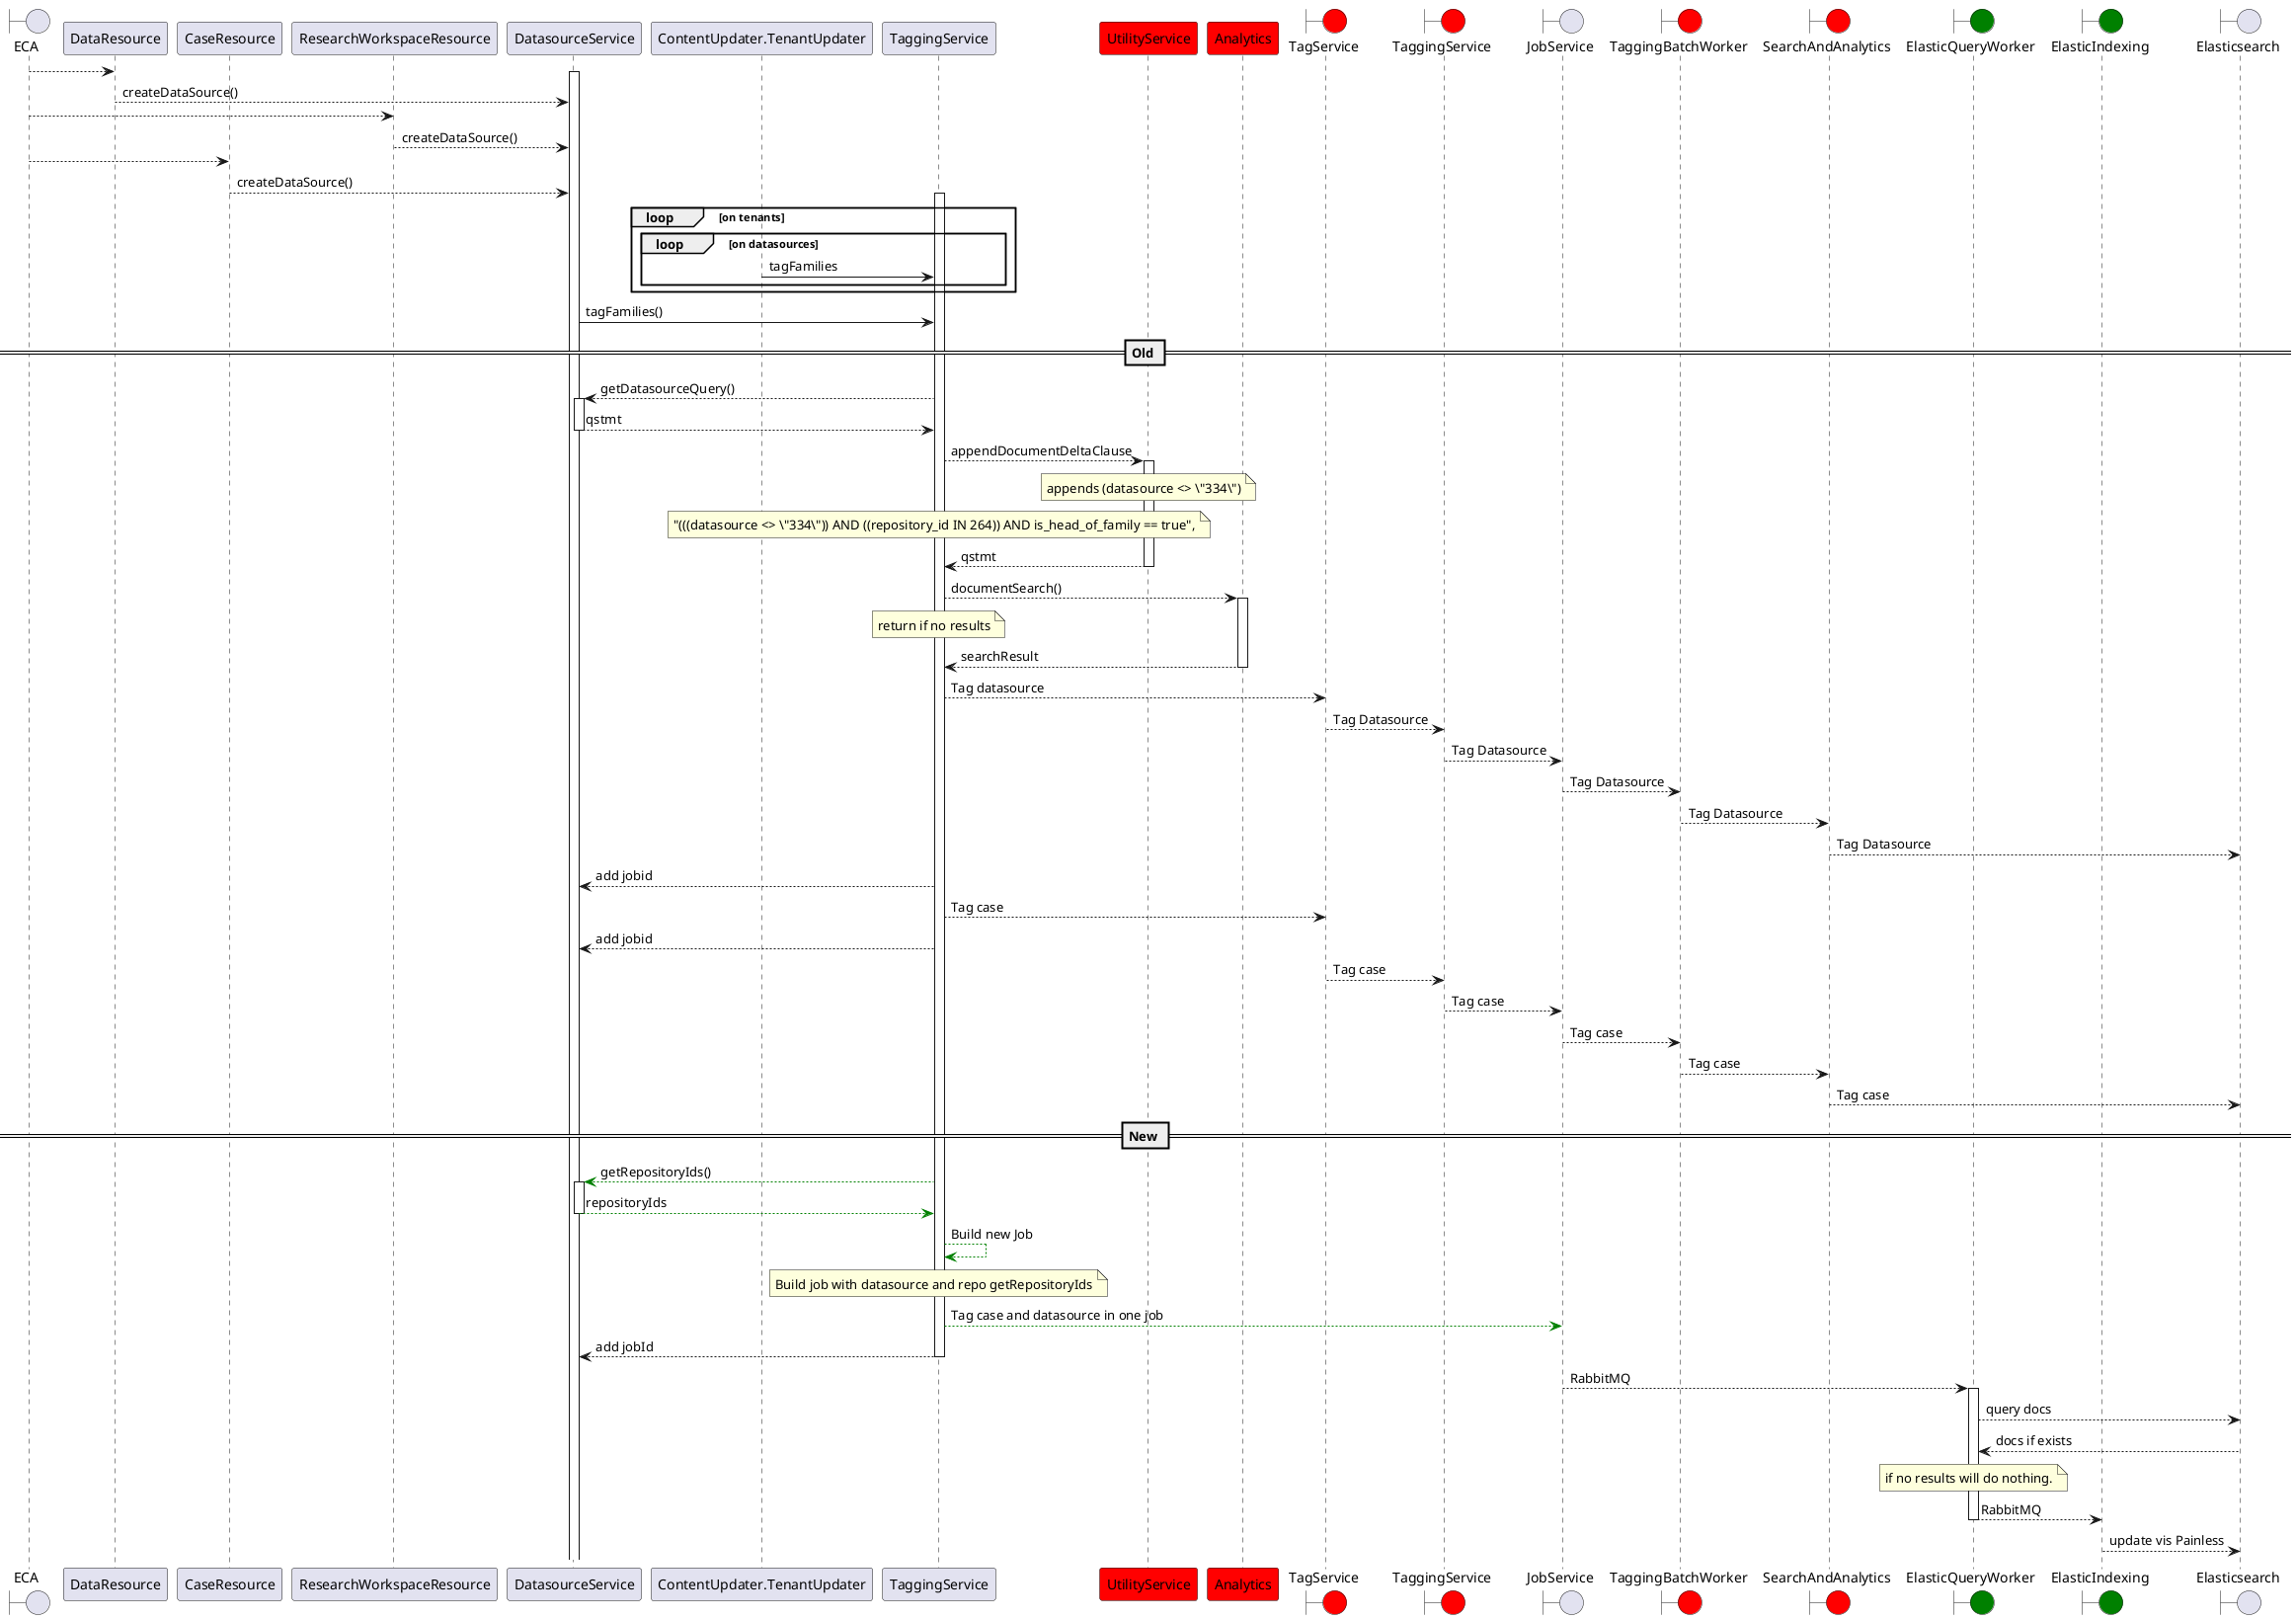 @startuml

boundary ECA as ECA
participant DataResource as DR order 5
participant CaseResource as CR order 6
participant ResearchWorkspaceResource as RWR order 8
participant DatasourceService as DS order 10
participant ContentUpdater.TenantUpdater as TU order 20
participant TaggingService as TS order 30
participant UtilityService as US order 40 #Red
participant Analytics as A order 50 #Red
boundary TagService as TSS order 60 #Red
boundary TaggingService as TSSApp order 61  #Red
boundary JobService as JSS order 100
boundary TaggingBatchWorker as TBW order 101 #Red
boundary SearchAndAnalytics as SA order 102 #Red
boundary ElasticQueryWorker as EQ order 110 #Green
boundary ElasticIndexing as EI order 120 #Green
boundary Elasticsearch as ES order 130

ECA --> DR
activate DS
DR --> DS : createDataSource()
ECA --> RWR
RWR --> DS : createDataSource()
ECA --> CR
CR --> DS : createDataSource()
activate TS
loop on tenants
loop on datasources
TU -> TS : tagFamilies
end loop
end loop
DS -> TS : tagFamilies()

== Old ==
TS --> DS : getDatasourceQuery()
activate DS
DS --> TS : qstmt
deactivate DS
TS --> US : appendDocumentDeltaClause
note over US : appends (datasource <> \\"334\\")
activate US
note over TS:     "(((datasource <> \\"334\\")) AND ((repository_id IN 264)) AND is_head_of_family == true",
US --> TS : qstmt
deactivate US
TS --> A : documentSearch()
activate A
note over TS: return if no results
A --> TS : searchResult
deactivate A
TS --> TSS : Tag datasource
TSS --> TSSApp : Tag Datasource
TSSApp --> JSS : Tag Datasource
JSS --> TBW : Tag Datasource
TBW --> SA : Tag Datasource
SA --> ES : Tag Datasource
TS --> DS :  add jobid
TS --> TSS : Tag case
TS --> DS :  add jobid
TSS --> TSSApp : Tag case
TSSApp --> JSS : Tag case
JSS --> TBW : Tag case
TBW --> SA : Tag case
SA --> ES : Tag case

== New ==
TS -[#Green]-> DS : getRepositoryIds()
activate DS
DS -[#Green]-> TS : repositoryIds
deactivate DS
TS -[#Green]-> TS : Build new Job
note over TS
Build job with datasource and repo getRepositoryIds
end note
TS -[#Green]-> JSS : Tag case and datasource in one job
TS --> DS : add jobId
deactivate TS
JSS --> EQ : RabbitMQ
activate EQ
EQ --> ES : query docs
ES --> EQ : docs if exists
note over EQ
if no results will do nothing.
end note
EQ --> EI : RabbitMQ
deactivate EQ
EI --> ES : update vis Painless
@enduml